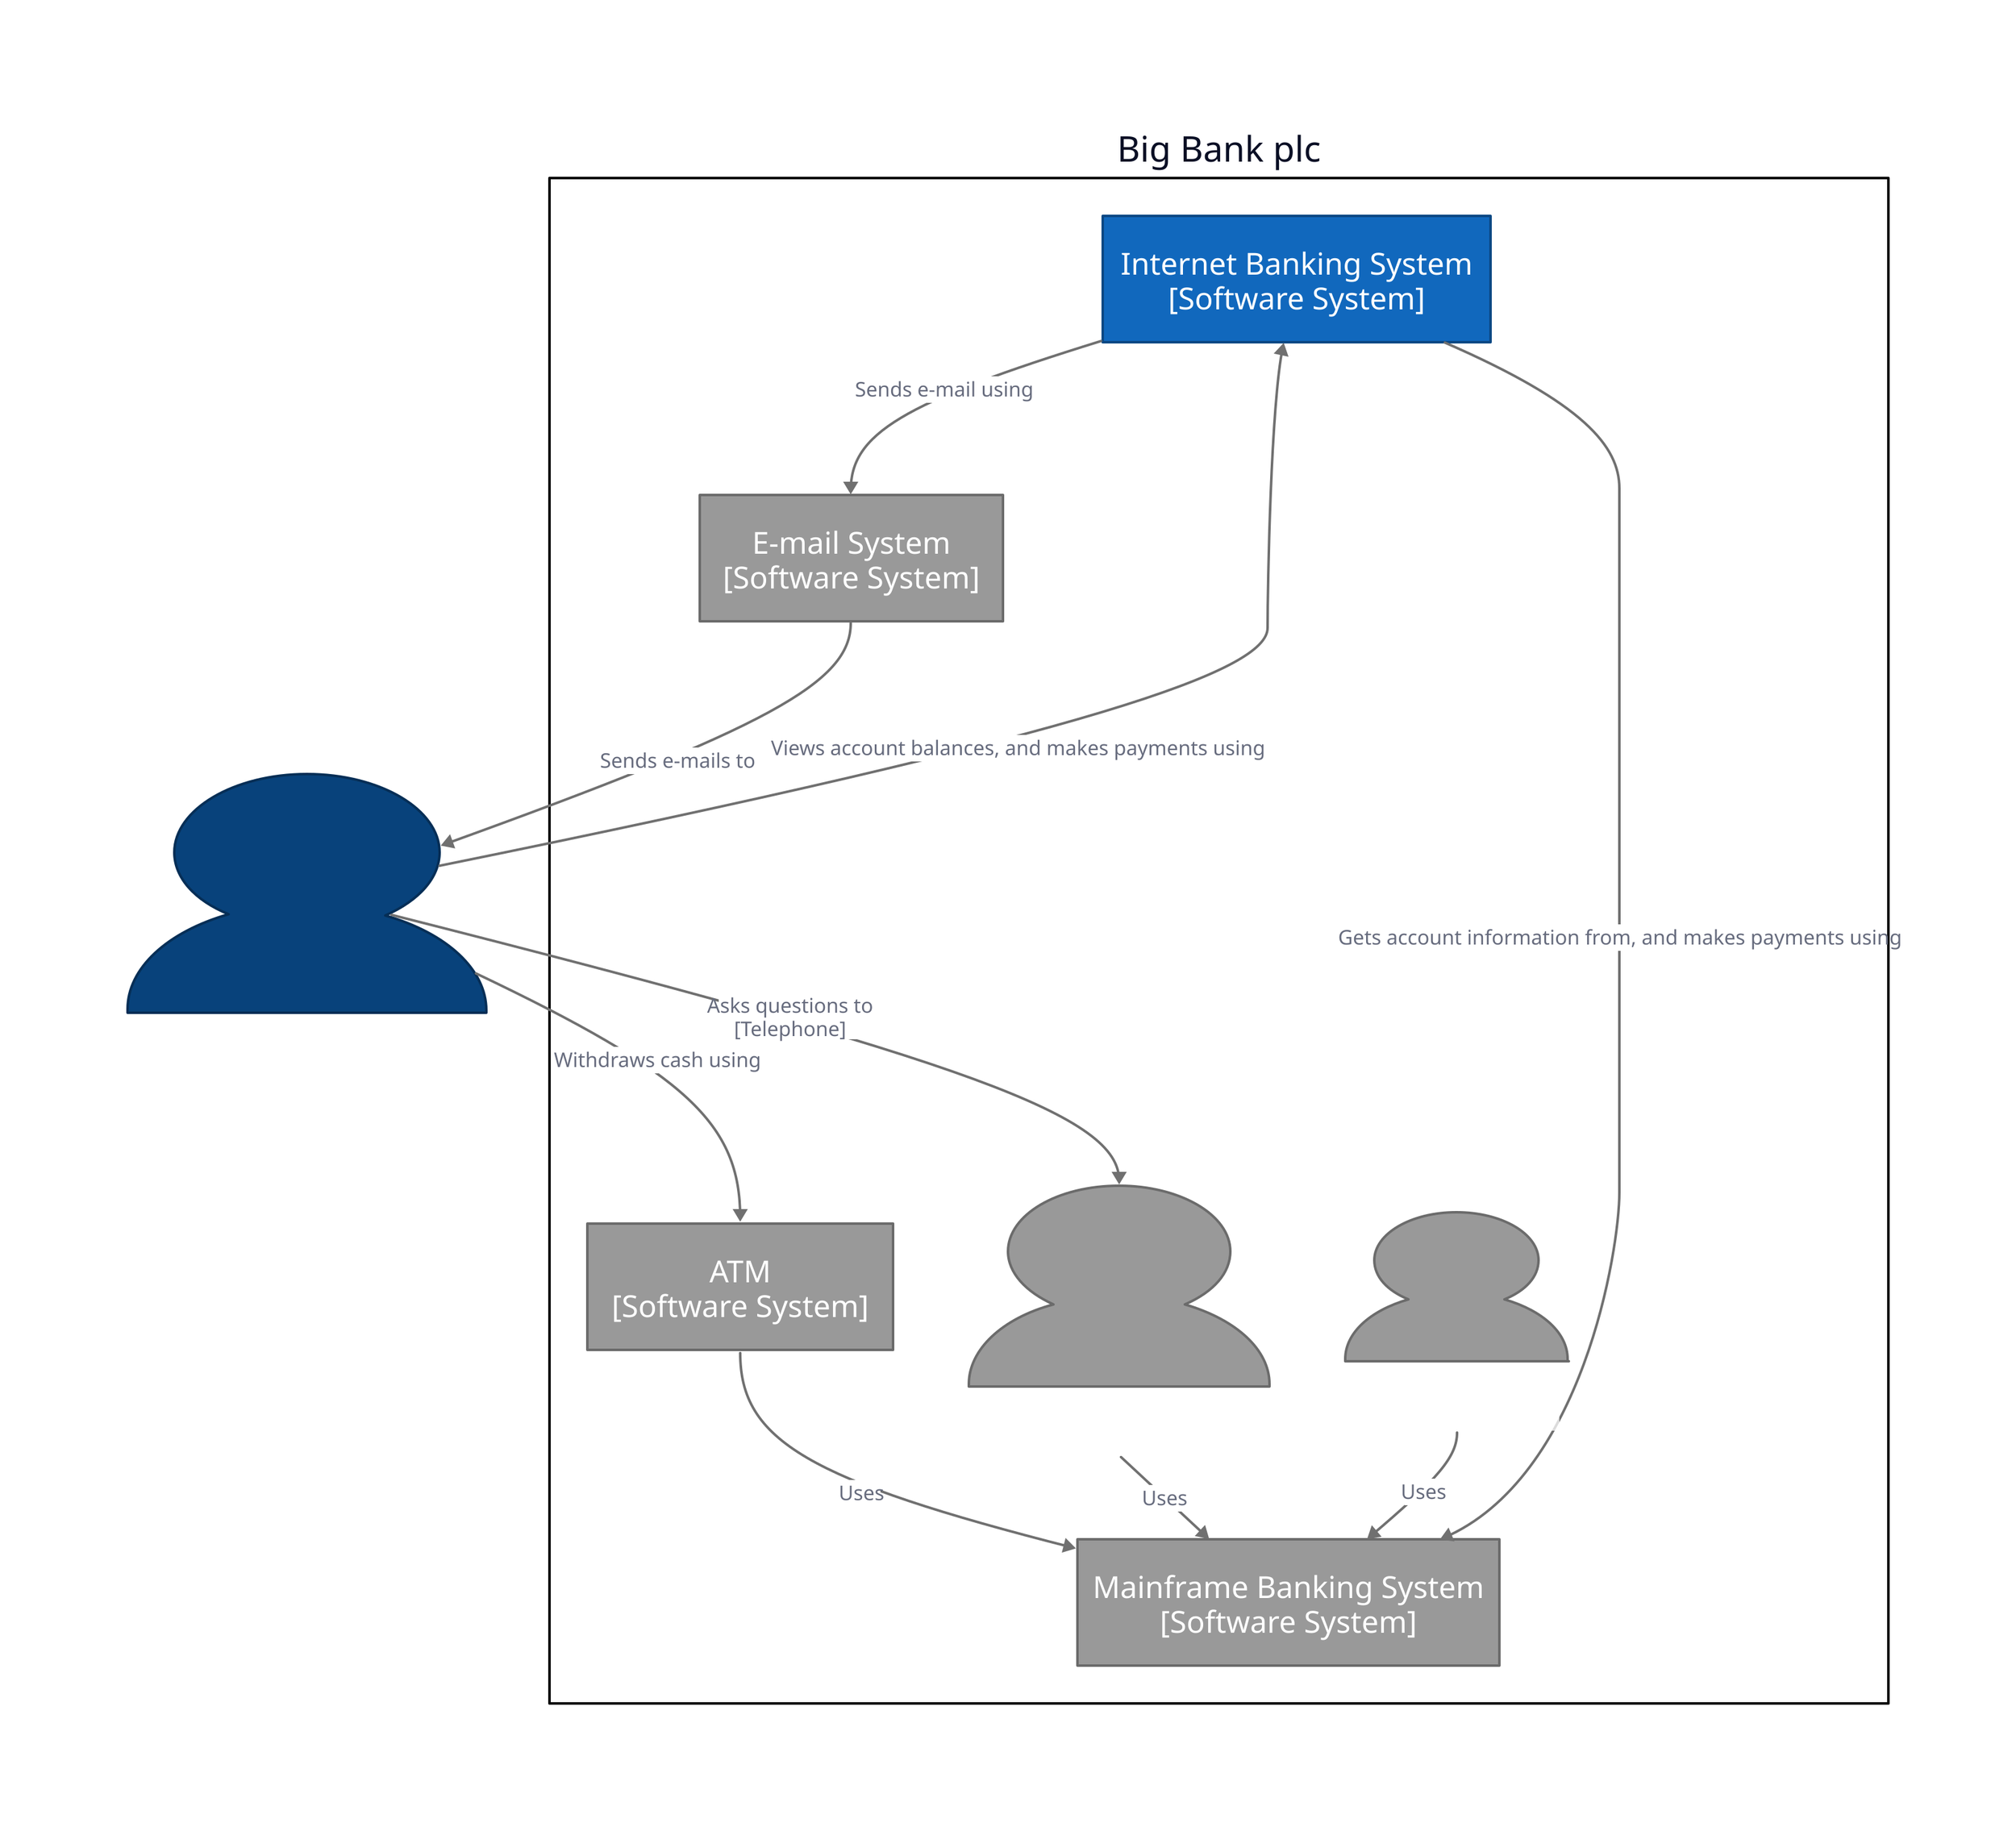 "enterprise_Big Bank plc": {
  label: "Big Bank plc"
  style: {
    fill: "white"
    stroke: "black"
  }
  container_12: {
    label: "Customer Service Staff\n[Person]"
    shape: person
    style: {
      fill: "#999999"
      font-color: "#ffffff"
      font-size: 22
      multiple: false
      opacity: 1.0
      stroke: "#6b6b6b"
    }
  }
  container_15: {
    label: "Back Office Staff\n[Person]"
    shape: person
    style: {
      fill: "#999999"
      font-color: "#ffffff"
      font-size: 22
      multiple: false
      opacity: 1.0
      stroke: "#6b6b6b"
    }
  }
  container_2: {
    label: "Internet Banking System\n[Software System]"
    shape: rectangle
    style: {
      fill: "#1168bd"
      font-color: "#ffffff"
      font-size: 24
      multiple: false
      opacity: 1.0
      stroke: "#0b4884"
    }
  }
  container_4: {
    label: "Mainframe Banking System\n[Software System]"
    shape: rectangle
    style: {
      fill: "#999999"
      font-color: "#ffffff"
      font-size: 24
      multiple: false
      opacity: 1.0
      stroke: "#6b6b6b"
    }
  }
  container_6: {
    label: "E-mail System\n[Software System]"
    shape: rectangle
    style: {
      fill: "#999999"
      font-color: "#ffffff"
      font-size: 24
      multiple: false
      opacity: 1.0
      stroke: "#6b6b6b"
    }
  }
  container_9: {
    label: "ATM\n[Software System]"
    shape: rectangle
    style: {
      fill: "#999999"
      font-color: "#ffffff"
      font-size: 24
      multiple: false
      opacity: 1.0
      stroke: "#6b6b6b"
    }
  }
}
container_1: {
  label: "Personal Banking Customer\n[Person]"
  shape: person
  style: {
    fill: "#08427b"
    font-color: "#ffffff"
    font-size: 22
    multiple: false
    opacity: 1.0
    stroke: "#052e56"
  }
}

"enterprise_Big Bank plc".container_9 -> "enterprise_Big Bank plc".container_4: {
  label: "Uses"
  style: {
    opacity: 1.0
    stroke: "#707070"
    stroke-width: 2
  }
}
container_1 -> "enterprise_Big Bank plc".container_9: {
  label: "Withdraws cash using"
  style: {
    opacity: 1.0
    stroke: "#707070"
    stroke-width: 2
  }
}
"enterprise_Big Bank plc".container_12 -> "enterprise_Big Bank plc".container_4: {
  label: "Uses"
  style: {
    opacity: 1.0
    stroke: "#707070"
    stroke-width: 2
  }
}
container_1 -> "enterprise_Big Bank plc".container_12: {
  label: "Asks questions to\n[Telephone]"
  style: {
    opacity: 1.0
    stroke: "#707070"
    stroke-width: 2
  }
}
"enterprise_Big Bank plc".container_15 -> "enterprise_Big Bank plc".container_4: {
  label: "Uses"
  style: {
    opacity: 1.0
    stroke: "#707070"
    stroke-width: 2
  }
}
container_1 -> "enterprise_Big Bank plc".container_2: {
  label: "Views account balances, and makes payments using"
  style: {
    opacity: 1.0
    stroke: "#707070"
    stroke-width: 2
  }
}
"enterprise_Big Bank plc".container_2 -> "enterprise_Big Bank plc".container_4: {
  label: "Gets account information from, and makes payments using"
  style: {
    opacity: 1.0
    stroke: "#707070"
    stroke-width: 2
  }
}
"enterprise_Big Bank plc".container_2 -> "enterprise_Big Bank plc".container_6: {
  label: "Sends e-mail using"
  style: {
    opacity: 1.0
    stroke: "#707070"
    stroke-width: 2
  }
}
"enterprise_Big Bank plc".container_6 -> container_1: {
  label: "Sends e-mails to"
  style: {
    opacity: 1.0
    stroke: "#707070"
    stroke-width: 2
  }
}
